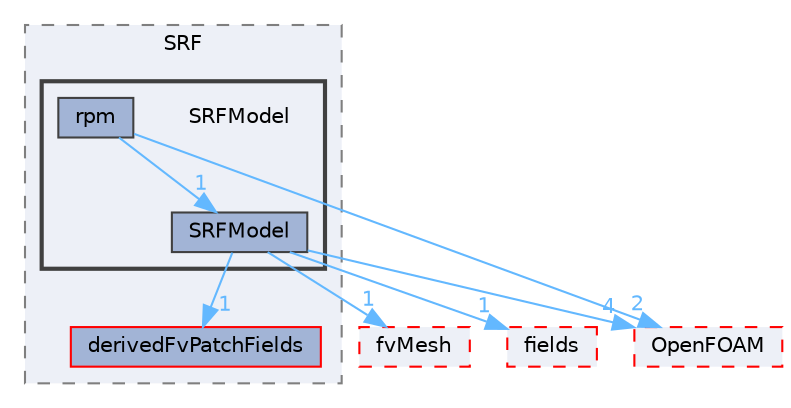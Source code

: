 digraph "src/finiteVolume/cfdTools/general/SRF/SRFModel"
{
 // LATEX_PDF_SIZE
  bgcolor="transparent";
  edge [fontname=Helvetica,fontsize=10,labelfontname=Helvetica,labelfontsize=10];
  node [fontname=Helvetica,fontsize=10,shape=box,height=0.2,width=0.4];
  compound=true
  subgraph clusterdir_64d089819bb46d4ae7248726dbfc6926 {
    graph [ bgcolor="#edf0f7", pencolor="grey50", label="SRF", fontname=Helvetica,fontsize=10 style="filled,dashed", URL="dir_64d089819bb46d4ae7248726dbfc6926.html",tooltip=""]
  dir_e6c8430525c77a3f3bc12a1936999b76 [label="derivedFvPatchFields", fillcolor="#a2b4d6", color="red", style="filled", URL="dir_e6c8430525c77a3f3bc12a1936999b76.html",tooltip=""];
  subgraph clusterdir_d3c6f5247a3bbdb19cd7c66f286a8e07 {
    graph [ bgcolor="#edf0f7", pencolor="grey25", label="", fontname=Helvetica,fontsize=10 style="filled,bold", URL="dir_d3c6f5247a3bbdb19cd7c66f286a8e07.html",tooltip=""]
    dir_d3c6f5247a3bbdb19cd7c66f286a8e07 [shape=plaintext, label="SRFModel"];
  dir_2c87c7a5aec80509a31048aaf9f6c85b [label="rpm", fillcolor="#a2b4d6", color="grey25", style="filled", URL="dir_2c87c7a5aec80509a31048aaf9f6c85b.html",tooltip=""];
  dir_251430b7167971e010b3c0deec10b79f [label="SRFModel", fillcolor="#a2b4d6", color="grey25", style="filled", URL="dir_251430b7167971e010b3c0deec10b79f.html",tooltip=""];
  }
  }
  dir_c5473ff19b20e6ec4dfe5c310b3778a8 [label="OpenFOAM", fillcolor="#edf0f7", color="red", style="filled,dashed", URL="dir_c5473ff19b20e6ec4dfe5c310b3778a8.html",tooltip=""];
  dir_c382fa095c9c33d8673c0dd60aaef275 [label="fvMesh", fillcolor="#edf0f7", color="red", style="filled,dashed", URL="dir_c382fa095c9c33d8673c0dd60aaef275.html",tooltip=""];
  dir_25ab4a83a983f7bb7a38b7f63bb141b7 [label="fields", fillcolor="#edf0f7", color="red", style="filled,dashed", URL="dir_25ab4a83a983f7bb7a38b7f63bb141b7.html",tooltip=""];
  dir_2c87c7a5aec80509a31048aaf9f6c85b->dir_251430b7167971e010b3c0deec10b79f [headlabel="1", labeldistance=1.5 headhref="dir_003378_003734.html" href="dir_003378_003734.html" color="steelblue1" fontcolor="steelblue1"];
  dir_2c87c7a5aec80509a31048aaf9f6c85b->dir_c5473ff19b20e6ec4dfe5c310b3778a8 [headlabel="2", labeldistance=1.5 headhref="dir_003378_002695.html" href="dir_003378_002695.html" color="steelblue1" fontcolor="steelblue1"];
  dir_251430b7167971e010b3c0deec10b79f->dir_25ab4a83a983f7bb7a38b7f63bb141b7 [headlabel="1", labeldistance=1.5 headhref="dir_003734_001332.html" href="dir_003734_001332.html" color="steelblue1" fontcolor="steelblue1"];
  dir_251430b7167971e010b3c0deec10b79f->dir_c382fa095c9c33d8673c0dd60aaef275 [headlabel="1", labeldistance=1.5 headhref="dir_003734_001544.html" href="dir_003734_001544.html" color="steelblue1" fontcolor="steelblue1"];
  dir_251430b7167971e010b3c0deec10b79f->dir_c5473ff19b20e6ec4dfe5c310b3778a8 [headlabel="4", labeldistance=1.5 headhref="dir_003734_002695.html" href="dir_003734_002695.html" color="steelblue1" fontcolor="steelblue1"];
  dir_251430b7167971e010b3c0deec10b79f->dir_e6c8430525c77a3f3bc12a1936999b76 [headlabel="1", labeldistance=1.5 headhref="dir_003734_000878.html" href="dir_003734_000878.html" color="steelblue1" fontcolor="steelblue1"];
}
